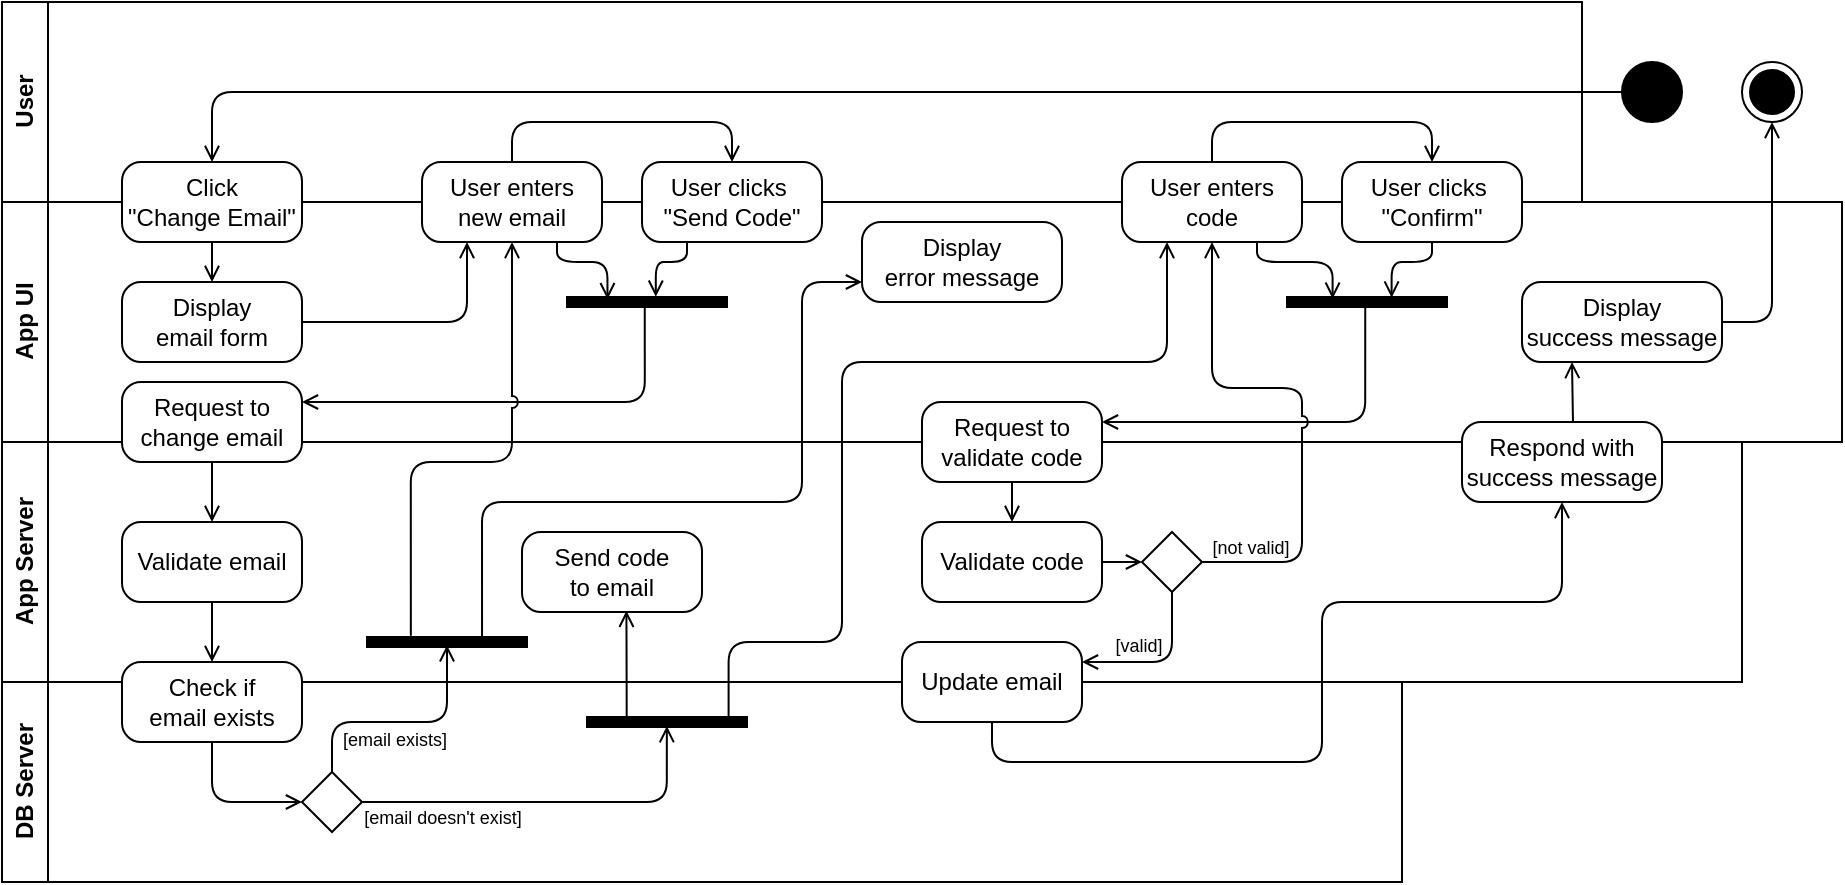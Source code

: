 <mxfile version="24.7.17">
  <diagram name="Page-1" id="KHDGIGhGzWFDvoNnHqS8">
    <mxGraphModel dx="875" dy="558" grid="1" gridSize="10" guides="1" tooltips="1" connect="1" arrows="1" fold="1" page="1" pageScale="1" pageWidth="850" pageHeight="1100" math="0" shadow="0">
      <root>
        <mxCell id="0" />
        <mxCell id="1" parent="0" />
        <mxCell id="Y5e2X1rM77SaJahhi9rT-28" value="App Server" style="swimlane;horizontal=0;whiteSpace=wrap;html=1;movable=1;resizable=1;rotatable=1;deletable=1;editable=1;locked=0;connectable=1;" parent="1" vertex="1">
          <mxGeometry x="20" y="240" width="870" height="120" as="geometry">
            <mxRectangle x="30" y="80" width="40" height="60" as="alternateBounds" />
          </mxGeometry>
        </mxCell>
        <mxCell id="WTSWxPClVqbjlggbp4Lp-15" value="Validate email" style="html=1;align=center;verticalAlign=middle;rounded=1;absoluteArcSize=1;arcSize=19;dashed=0;whiteSpace=wrap;" parent="Y5e2X1rM77SaJahhi9rT-28" vertex="1">
          <mxGeometry x="60" y="40" width="90" height="40" as="geometry" />
        </mxCell>
        <mxCell id="Y5e2X1rM77SaJahhi9rT-92" value="Send code&lt;div&gt;to email&lt;/div&gt;" style="html=1;align=center;verticalAlign=middle;rounded=1;absoluteArcSize=1;arcSize=19;dashed=0;whiteSpace=wrap;" parent="Y5e2X1rM77SaJahhi9rT-28" vertex="1">
          <mxGeometry x="260" y="45" width="90" height="40" as="geometry" />
        </mxCell>
        <mxCell id="WTSWxPClVqbjlggbp4Lp-44" value="" style="html=1;points=[];perimeter=orthogonalPerimeter;fillColor=strokeColor;rotation=90;" parent="Y5e2X1rM77SaJahhi9rT-28" vertex="1">
          <mxGeometry x="220" y="60" width="5" height="80" as="geometry" />
        </mxCell>
        <mxCell id="WTSWxPClVqbjlggbp4Lp-64" style="edgeStyle=orthogonalEdgeStyle;rounded=1;orthogonalLoop=1;jettySize=auto;html=1;exitX=1;exitY=0.5;exitDx=0;exitDy=0;entryX=0;entryY=0.5;entryDx=0;entryDy=0;curved=0;endArrow=open;endFill=0;" parent="Y5e2X1rM77SaJahhi9rT-28" source="WTSWxPClVqbjlggbp4Lp-63" target="WTSWxPClVqbjlggbp4Lp-24" edge="1">
          <mxGeometry relative="1" as="geometry" />
        </mxCell>
        <mxCell id="WTSWxPClVqbjlggbp4Lp-63" value="Validate code" style="html=1;align=center;verticalAlign=middle;rounded=1;absoluteArcSize=1;arcSize=19;dashed=0;whiteSpace=wrap;" parent="Y5e2X1rM77SaJahhi9rT-28" vertex="1">
          <mxGeometry x="460" y="40" width="90" height="40" as="geometry" />
        </mxCell>
        <mxCell id="WTSWxPClVqbjlggbp4Lp-24" value="" style="rhombus;" parent="Y5e2X1rM77SaJahhi9rT-28" vertex="1">
          <mxGeometry x="570" y="45" width="30" height="30" as="geometry" />
        </mxCell>
        <mxCell id="Y5e2X1rM77SaJahhi9rT-29" value="DB Server" style="swimlane;horizontal=0;whiteSpace=wrap;html=1;movable=1;resizable=1;rotatable=1;deletable=1;editable=1;locked=0;connectable=1;" parent="1" vertex="1">
          <mxGeometry x="20" y="360" width="700" height="100" as="geometry">
            <mxRectangle x="30" y="80" width="40" height="60" as="alternateBounds" />
          </mxGeometry>
        </mxCell>
        <mxCell id="WTSWxPClVqbjlggbp4Lp-32" style="edgeStyle=orthogonalEdgeStyle;rounded=1;orthogonalLoop=1;jettySize=auto;html=1;exitX=0.5;exitY=1;exitDx=0;exitDy=0;entryX=0;entryY=0.5;entryDx=0;entryDy=0;curved=0;endArrow=open;endFill=0;" parent="Y5e2X1rM77SaJahhi9rT-29" source="Y5e2X1rM77SaJahhi9rT-32" target="Y5e2X1rM77SaJahhi9rT-88" edge="1">
          <mxGeometry relative="1" as="geometry" />
        </mxCell>
        <mxCell id="Y5e2X1rM77SaJahhi9rT-32" value="Check if&lt;div&gt;email exists&lt;/div&gt;" style="html=1;align=center;verticalAlign=middle;rounded=1;absoluteArcSize=1;arcSize=19;dashed=0;whiteSpace=wrap;" parent="Y5e2X1rM77SaJahhi9rT-29" vertex="1">
          <mxGeometry x="60" y="-10" width="90" height="40" as="geometry" />
        </mxCell>
        <mxCell id="Y5e2X1rM77SaJahhi9rT-88" value="" style="rhombus;" parent="Y5e2X1rM77SaJahhi9rT-29" vertex="1">
          <mxGeometry x="150" y="45" width="30" height="30" as="geometry" />
        </mxCell>
        <mxCell id="WTSWxPClVqbjlggbp4Lp-56" value="" style="html=1;points=[];perimeter=orthogonalPerimeter;fillColor=strokeColor;rotation=90;" parent="Y5e2X1rM77SaJahhi9rT-29" vertex="1">
          <mxGeometry x="330" y="-20" width="5" height="80" as="geometry" />
        </mxCell>
        <mxCell id="WTSWxPClVqbjlggbp4Lp-51" style="edgeStyle=orthogonalEdgeStyle;rounded=1;orthogonalLoop=1;jettySize=auto;html=1;exitX=1;exitY=0.5;exitDx=0;exitDy=0;entryX=0.91;entryY=0.501;entryDx=0;entryDy=0;entryPerimeter=0;curved=0;endArrow=open;endFill=0;" parent="Y5e2X1rM77SaJahhi9rT-29" source="Y5e2X1rM77SaJahhi9rT-88" target="WTSWxPClVqbjlggbp4Lp-56" edge="1">
          <mxGeometry relative="1" as="geometry">
            <mxPoint x="310" y="40" as="targetPoint" />
          </mxGeometry>
        </mxCell>
        <mxCell id="WTSWxPClVqbjlggbp4Lp-53" value="&lt;font style=&quot;font-size: 9px;&quot;&gt;[email doesn&#39;t exist]&lt;/font&gt;" style="edgeLabel;html=1;align=center;verticalAlign=middle;resizable=0;points=[];" parent="WTSWxPClVqbjlggbp4Lp-51" vertex="1" connectable="0">
          <mxGeometry x="-0.799" y="1" relative="1" as="geometry">
            <mxPoint x="21" y="8" as="offset" />
          </mxGeometry>
        </mxCell>
        <mxCell id="WTSWxPClVqbjlggbp4Lp-67" value="Update email" style="html=1;align=center;verticalAlign=middle;rounded=1;absoluteArcSize=1;arcSize=19;dashed=0;whiteSpace=wrap;" parent="Y5e2X1rM77SaJahhi9rT-29" vertex="1">
          <mxGeometry x="450" y="-20" width="90" height="40" as="geometry" />
        </mxCell>
        <mxCell id="WTSWxPClVqbjlggbp4Lp-72" style="edgeStyle=orthogonalEdgeStyle;rounded=1;orthogonalLoop=1;jettySize=auto;html=1;exitX=0;exitY=0.5;exitDx=0;exitDy=0;entryX=0.5;entryY=0;entryDx=0;entryDy=0;curved=0;endArrow=open;endFill=0;" parent="1" source="Y5e2X1rM77SaJahhi9rT-1" target="WTSWxPClVqbjlggbp4Lp-11" edge="1">
          <mxGeometry relative="1" as="geometry" />
        </mxCell>
        <mxCell id="Y5e2X1rM77SaJahhi9rT-1" value="" style="ellipse;fillColor=strokeColor;html=1;" parent="1" vertex="1">
          <mxGeometry x="830" y="50" width="30" height="30" as="geometry" />
        </mxCell>
        <mxCell id="Y5e2X1rM77SaJahhi9rT-2" value="" style="ellipse;html=1;shape=endState;fillColor=strokeColor;" parent="1" vertex="1">
          <mxGeometry x="890" y="50" width="30" height="30" as="geometry" />
        </mxCell>
        <mxCell id="Y5e2X1rM77SaJahhi9rT-25" value="App UI" style="swimlane;horizontal=0;whiteSpace=wrap;html=1;movable=1;resizable=1;rotatable=1;deletable=1;editable=1;locked=0;connectable=1;" parent="1" vertex="1">
          <mxGeometry x="20" y="120" width="920" height="120" as="geometry">
            <mxRectangle x="30" y="80" width="40" height="60" as="alternateBounds" />
          </mxGeometry>
        </mxCell>
        <mxCell id="Y5e2X1rM77SaJahhi9rT-21" value="User" style="swimlane;horizontal=0;whiteSpace=wrap;html=1;movable=1;resizable=1;rotatable=1;deletable=1;editable=1;locked=0;connectable=1;" parent="Y5e2X1rM77SaJahhi9rT-25" vertex="1">
          <mxGeometry y="-100" width="790" height="100" as="geometry">
            <mxRectangle x="20" y="20" width="40" height="60" as="alternateBounds" />
          </mxGeometry>
        </mxCell>
        <mxCell id="WTSWxPClVqbjlggbp4Lp-60" value="User clicks&amp;nbsp;&lt;div&gt;&quot;Confirm&quot;&lt;/div&gt;" style="html=1;align=center;verticalAlign=middle;rounded=1;absoluteArcSize=1;arcSize=19;dashed=0;whiteSpace=wrap;" parent="Y5e2X1rM77SaJahhi9rT-21" vertex="1">
          <mxGeometry x="670" y="80" width="90" height="40" as="geometry" />
        </mxCell>
        <mxCell id="Y5e2X1rM77SaJahhi9rT-59" value="User clicks&amp;nbsp;&lt;div&gt;&quot;Send Code&quot;&lt;/div&gt;" style="html=1;align=center;verticalAlign=middle;rounded=1;absoluteArcSize=1;arcSize=19;dashed=0;whiteSpace=wrap;" parent="Y5e2X1rM77SaJahhi9rT-25" vertex="1">
          <mxGeometry x="320" y="-20" width="90" height="40" as="geometry" />
        </mxCell>
        <mxCell id="zqb-nu4IpoxOfOdAN-1O-3" style="edgeStyle=orthogonalEdgeStyle;rounded=1;orthogonalLoop=1;jettySize=auto;html=1;exitX=0.5;exitY=0;exitDx=0;exitDy=0;entryX=0.5;entryY=0;entryDx=0;entryDy=0;curved=0;endArrow=open;endFill=0;" edge="1" parent="Y5e2X1rM77SaJahhi9rT-25" source="Y5e2X1rM77SaJahhi9rT-8" target="Y5e2X1rM77SaJahhi9rT-59">
          <mxGeometry relative="1" as="geometry" />
        </mxCell>
        <mxCell id="Y5e2X1rM77SaJahhi9rT-8" value="User enters&lt;div&gt;new email&lt;/div&gt;" style="html=1;align=center;verticalAlign=middle;rounded=1;absoluteArcSize=1;arcSize=19;dashed=0;whiteSpace=wrap;" parent="Y5e2X1rM77SaJahhi9rT-25" vertex="1">
          <mxGeometry x="210" y="-20" width="90" height="40" as="geometry" />
        </mxCell>
        <mxCell id="munvRfBQ2IFROYm9csKq-1" style="edgeStyle=orthogonalEdgeStyle;rounded=1;orthogonalLoop=1;jettySize=auto;html=1;exitX=0.5;exitY=1;exitDx=0;exitDy=0;entryX=0.5;entryY=0;entryDx=0;entryDy=0;curved=0;endArrow=open;endFill=0;" parent="Y5e2X1rM77SaJahhi9rT-25" source="WTSWxPClVqbjlggbp4Lp-11" target="WTSWxPClVqbjlggbp4Lp-17" edge="1">
          <mxGeometry relative="1" as="geometry" />
        </mxCell>
        <mxCell id="WTSWxPClVqbjlggbp4Lp-11" value="Click&lt;div&gt;&quot;Change Email&quot;&lt;/div&gt;" style="html=1;align=center;verticalAlign=middle;rounded=1;absoluteArcSize=1;arcSize=19;dashed=0;whiteSpace=wrap;" parent="Y5e2X1rM77SaJahhi9rT-25" vertex="1">
          <mxGeometry x="60" y="-20" width="90" height="40" as="geometry" />
        </mxCell>
        <mxCell id="zqb-nu4IpoxOfOdAN-1O-4" style="edgeStyle=orthogonalEdgeStyle;rounded=1;orthogonalLoop=1;jettySize=auto;html=1;exitX=1;exitY=0.5;exitDx=0;exitDy=0;entryX=0.25;entryY=1;entryDx=0;entryDy=0;curved=0;endArrow=open;endFill=0;" edge="1" parent="Y5e2X1rM77SaJahhi9rT-25" source="WTSWxPClVqbjlggbp4Lp-17" target="Y5e2X1rM77SaJahhi9rT-8">
          <mxGeometry relative="1" as="geometry" />
        </mxCell>
        <mxCell id="WTSWxPClVqbjlggbp4Lp-17" value="Display&lt;div&gt;email form&lt;/div&gt;" style="html=1;align=center;verticalAlign=middle;rounded=1;absoluteArcSize=1;arcSize=19;dashed=0;whiteSpace=wrap;" parent="Y5e2X1rM77SaJahhi9rT-25" vertex="1">
          <mxGeometry x="60" y="40" width="90" height="40" as="geometry" />
        </mxCell>
        <mxCell id="Y5e2X1rM77SaJahhi9rT-66" value="Request to&lt;div&gt;change email&lt;/div&gt;" style="html=1;align=center;verticalAlign=middle;rounded=1;absoluteArcSize=1;arcSize=19;dashed=0;whiteSpace=wrap;" parent="Y5e2X1rM77SaJahhi9rT-25" vertex="1">
          <mxGeometry x="60" y="90" width="90" height="40" as="geometry" />
        </mxCell>
        <mxCell id="Y5e2X1rM77SaJahhi9rT-75" value="Display&lt;div&gt;error message&lt;/div&gt;" style="html=1;align=center;verticalAlign=middle;rounded=1;absoluteArcSize=1;arcSize=19;dashed=0;whiteSpace=wrap;" parent="Y5e2X1rM77SaJahhi9rT-25" vertex="1">
          <mxGeometry x="430" y="10" width="100" height="40" as="geometry" />
        </mxCell>
        <mxCell id="zqb-nu4IpoxOfOdAN-1O-2" style="edgeStyle=orthogonalEdgeStyle;rounded=1;orthogonalLoop=1;jettySize=auto;html=1;exitX=0.5;exitY=0;exitDx=0;exitDy=0;entryX=0.5;entryY=0;entryDx=0;entryDy=0;curved=0;endArrow=open;endFill=0;" edge="1" parent="Y5e2X1rM77SaJahhi9rT-25" source="WTSWxPClVqbjlggbp4Lp-55" target="WTSWxPClVqbjlggbp4Lp-60">
          <mxGeometry relative="1" as="geometry" />
        </mxCell>
        <mxCell id="WTSWxPClVqbjlggbp4Lp-55" value="User enters code" style="html=1;align=center;verticalAlign=middle;rounded=1;absoluteArcSize=1;arcSize=19;dashed=0;whiteSpace=wrap;" parent="Y5e2X1rM77SaJahhi9rT-25" vertex="1">
          <mxGeometry x="560" y="-20" width="90" height="40" as="geometry" />
        </mxCell>
        <mxCell id="WTSWxPClVqbjlggbp4Lp-90" style="edgeStyle=orthogonalEdgeStyle;rounded=1;orthogonalLoop=1;jettySize=auto;html=1;exitX=1.003;exitY=0.511;exitDx=0;exitDy=0;exitPerimeter=0;entryX=1;entryY=0.25;entryDx=0;entryDy=0;curved=0;endArrow=open;endFill=0;" parent="Y5e2X1rM77SaJahhi9rT-25" source="WTSWxPClVqbjlggbp4Lp-87" target="WTSWxPClVqbjlggbp4Lp-59" edge="1">
          <mxGeometry relative="1" as="geometry">
            <mxPoint x="590" y="100" as="targetPoint" />
          </mxGeometry>
        </mxCell>
        <mxCell id="WTSWxPClVqbjlggbp4Lp-59" value="Request to&lt;div&gt;validate code&lt;/div&gt;" style="html=1;align=center;verticalAlign=middle;rounded=1;absoluteArcSize=1;arcSize=19;dashed=0;whiteSpace=wrap;" parent="Y5e2X1rM77SaJahhi9rT-25" vertex="1">
          <mxGeometry x="460" y="100" width="90" height="40" as="geometry" />
        </mxCell>
        <mxCell id="WTSWxPClVqbjlggbp4Lp-75" value="&lt;div&gt;Display&lt;/div&gt;&lt;div&gt;success message&lt;/div&gt;" style="html=1;align=center;verticalAlign=middle;rounded=1;absoluteArcSize=1;arcSize=19;dashed=0;whiteSpace=wrap;" parent="Y5e2X1rM77SaJahhi9rT-25" vertex="1">
          <mxGeometry x="760" y="40" width="100" height="40" as="geometry" />
        </mxCell>
        <mxCell id="WTSWxPClVqbjlggbp4Lp-80" value="" style="html=1;points=[];perimeter=orthogonalPerimeter;fillColor=strokeColor;rotation=90;" parent="Y5e2X1rM77SaJahhi9rT-25" vertex="1">
          <mxGeometry x="320" y="10" width="5" height="80" as="geometry" />
        </mxCell>
        <mxCell id="WTSWxPClVqbjlggbp4Lp-82" style="edgeStyle=orthogonalEdgeStyle;rounded=1;orthogonalLoop=1;jettySize=auto;html=1;exitX=0.25;exitY=1;exitDx=0;exitDy=0;entryX=-0.031;entryY=0.445;entryDx=0;entryDy=0;entryPerimeter=0;curved=0;endArrow=open;endFill=0;" parent="Y5e2X1rM77SaJahhi9rT-25" source="Y5e2X1rM77SaJahhi9rT-59" target="WTSWxPClVqbjlggbp4Lp-80" edge="1">
          <mxGeometry relative="1" as="geometry">
            <Array as="points">
              <mxPoint x="343" y="30" />
              <mxPoint x="327" y="30" />
            </Array>
          </mxGeometry>
        </mxCell>
        <mxCell id="WTSWxPClVqbjlggbp4Lp-85" style="edgeStyle=orthogonalEdgeStyle;rounded=1;orthogonalLoop=1;jettySize=auto;html=1;exitX=0.75;exitY=1;exitDx=0;exitDy=0;entryX=0.224;entryY=0.747;entryDx=0;entryDy=0;entryPerimeter=0;curved=0;endArrow=open;endFill=0;" parent="Y5e2X1rM77SaJahhi9rT-25" source="Y5e2X1rM77SaJahhi9rT-8" target="WTSWxPClVqbjlggbp4Lp-80" edge="1">
          <mxGeometry relative="1" as="geometry">
            <Array as="points">
              <mxPoint x="278" y="30" />
              <mxPoint x="303" y="30" />
            </Array>
          </mxGeometry>
        </mxCell>
        <mxCell id="WTSWxPClVqbjlggbp4Lp-87" value="" style="html=1;points=[];perimeter=orthogonalPerimeter;fillColor=strokeColor;rotation=90;" parent="Y5e2X1rM77SaJahhi9rT-25" vertex="1">
          <mxGeometry x="680" y="10" width="5" height="80" as="geometry" />
        </mxCell>
        <mxCell id="WTSWxPClVqbjlggbp4Lp-88" style="edgeStyle=orthogonalEdgeStyle;rounded=1;orthogonalLoop=1;jettySize=auto;html=1;exitX=0.75;exitY=1;exitDx=0;exitDy=0;entryX=0.169;entryY=0.715;entryDx=0;entryDy=0;entryPerimeter=0;curved=0;endArrow=open;endFill=0;" parent="Y5e2X1rM77SaJahhi9rT-25" source="WTSWxPClVqbjlggbp4Lp-55" target="WTSWxPClVqbjlggbp4Lp-87" edge="1">
          <mxGeometry relative="1" as="geometry">
            <mxPoint x="667" y="50" as="targetPoint" />
            <Array as="points">
              <mxPoint x="627" y="30" />
              <mxPoint x="665" y="30" />
            </Array>
          </mxGeometry>
        </mxCell>
        <mxCell id="WTSWxPClVqbjlggbp4Lp-89" style="edgeStyle=orthogonalEdgeStyle;rounded=1;orthogonalLoop=1;jettySize=auto;html=1;exitX=0.5;exitY=1;exitDx=0;exitDy=0;entryX=0.063;entryY=0.346;entryDx=0;entryDy=0;entryPerimeter=0;curved=0;endArrow=open;endFill=0;" parent="Y5e2X1rM77SaJahhi9rT-25" source="WTSWxPClVqbjlggbp4Lp-60" target="WTSWxPClVqbjlggbp4Lp-87" edge="1">
          <mxGeometry relative="1" as="geometry">
            <Array as="points">
              <mxPoint x="715" y="30" />
              <mxPoint x="695" y="30" />
            </Array>
          </mxGeometry>
        </mxCell>
        <mxCell id="WTSWxPClVqbjlggbp4Lp-86" style="edgeStyle=orthogonalEdgeStyle;rounded=1;orthogonalLoop=1;jettySize=auto;html=1;exitX=0.889;exitY=0.514;exitDx=0;exitDy=0;exitPerimeter=0;entryX=1;entryY=0.25;entryDx=0;entryDy=0;curved=0;endArrow=open;endFill=0;" parent="Y5e2X1rM77SaJahhi9rT-25" source="WTSWxPClVqbjlggbp4Lp-80" target="Y5e2X1rM77SaJahhi9rT-66" edge="1">
          <mxGeometry relative="1" as="geometry">
            <mxPoint x="350" y="150" as="targetPoint" />
          </mxGeometry>
        </mxCell>
        <mxCell id="WTSWxPClVqbjlggbp4Lp-30" style="edgeStyle=orthogonalEdgeStyle;rounded=1;orthogonalLoop=1;jettySize=auto;html=1;exitX=0.5;exitY=1;exitDx=0;exitDy=0;entryX=0.5;entryY=0;entryDx=0;entryDy=0;curved=0;endArrow=open;endFill=0;" parent="1" source="WTSWxPClVqbjlggbp4Lp-15" target="Y5e2X1rM77SaJahhi9rT-32" edge="1">
          <mxGeometry relative="1" as="geometry" />
        </mxCell>
        <mxCell id="WTSWxPClVqbjlggbp4Lp-16" value="" style="edgeStyle=orthogonalEdgeStyle;rounded=1;orthogonalLoop=1;jettySize=auto;html=1;exitX=0.5;exitY=1;exitDx=0;exitDy=0;entryX=0.5;entryY=0;entryDx=0;entryDy=0;curved=0;endArrow=open;endFill=0;" parent="1" source="Y5e2X1rM77SaJahhi9rT-66" target="WTSWxPClVqbjlggbp4Lp-15" edge="1">
          <mxGeometry relative="1" as="geometry">
            <mxPoint x="125" y="250" as="sourcePoint" />
            <mxPoint x="125" y="330" as="targetPoint" />
          </mxGeometry>
        </mxCell>
        <mxCell id="WTSWxPClVqbjlggbp4Lp-46" style="edgeStyle=orthogonalEdgeStyle;rounded=1;orthogonalLoop=1;jettySize=auto;html=1;exitX=0.5;exitY=0;exitDx=0;exitDy=0;entryX=0.82;entryY=0.5;entryDx=0;entryDy=0;entryPerimeter=0;curved=0;endArrow=open;endFill=0;" parent="1" source="Y5e2X1rM77SaJahhi9rT-88" target="WTSWxPClVqbjlggbp4Lp-44" edge="1">
          <mxGeometry relative="1" as="geometry">
            <Array as="points">
              <mxPoint x="185" y="380" />
              <mxPoint x="243" y="380" />
            </Array>
          </mxGeometry>
        </mxCell>
        <mxCell id="WTSWxPClVqbjlggbp4Lp-52" value="&lt;span style=&quot;font-size: 9px;&quot;&gt;[email exists]&lt;/span&gt;" style="edgeLabel;html=1;align=center;verticalAlign=middle;resizable=0;points=[];" parent="WTSWxPClVqbjlggbp4Lp-46" vertex="1" connectable="0">
          <mxGeometry x="-0.275" y="-2" relative="1" as="geometry">
            <mxPoint x="12" y="6" as="offset" />
          </mxGeometry>
        </mxCell>
        <mxCell id="WTSWxPClVqbjlggbp4Lp-49" style="edgeStyle=orthogonalEdgeStyle;rounded=1;orthogonalLoop=1;jettySize=auto;html=1;exitX=0.185;exitY=0.281;exitDx=0;exitDy=0;exitPerimeter=0;curved=0;endArrow=open;endFill=0;jumpStyle=arc;entryX=0;entryY=0.75;entryDx=0;entryDy=0;" parent="1" source="WTSWxPClVqbjlggbp4Lp-44" target="Y5e2X1rM77SaJahhi9rT-75" edge="1">
          <mxGeometry relative="1" as="geometry">
            <mxPoint x="410" y="310" as="sourcePoint" />
            <mxPoint x="450" y="190" as="targetPoint" />
            <Array as="points">
              <mxPoint x="260" y="270" />
              <mxPoint x="420" y="270" />
              <mxPoint x="420" y="160" />
            </Array>
          </mxGeometry>
        </mxCell>
        <mxCell id="WTSWxPClVqbjlggbp4Lp-57" style="edgeStyle=orthogonalEdgeStyle;rounded=1;orthogonalLoop=1;jettySize=auto;html=1;entryX=0.58;entryY=0.985;entryDx=0;entryDy=0;exitX=0.036;exitY=0.752;exitDx=0;exitDy=0;exitPerimeter=0;curved=0;endArrow=open;endFill=0;entryPerimeter=0;" parent="1" source="WTSWxPClVqbjlggbp4Lp-56" target="Y5e2X1rM77SaJahhi9rT-92" edge="1">
          <mxGeometry relative="1" as="geometry">
            <mxPoint x="320" y="370" as="sourcePoint" />
          </mxGeometry>
        </mxCell>
        <mxCell id="WTSWxPClVqbjlggbp4Lp-69" style="edgeStyle=orthogonalEdgeStyle;rounded=1;orthogonalLoop=1;jettySize=auto;html=1;exitX=0.5;exitY=1;exitDx=0;exitDy=0;entryX=1;entryY=0.25;entryDx=0;entryDy=0;curved=0;endArrow=open;endFill=0;" parent="1" source="WTSWxPClVqbjlggbp4Lp-24" target="WTSWxPClVqbjlggbp4Lp-67" edge="1">
          <mxGeometry relative="1" as="geometry" />
        </mxCell>
        <mxCell id="WTSWxPClVqbjlggbp4Lp-70" value="&lt;font style=&quot;font-size: 9px;&quot;&gt;[valid]&lt;/font&gt;" style="edgeLabel;html=1;align=center;verticalAlign=middle;resizable=0;points=[];" parent="WTSWxPClVqbjlggbp4Lp-69" vertex="1" connectable="0">
          <mxGeometry x="0.061" y="-1" relative="1" as="geometry">
            <mxPoint x="-10" y="-8" as="offset" />
          </mxGeometry>
        </mxCell>
        <mxCell id="WTSWxPClVqbjlggbp4Lp-74" style="edgeStyle=orthogonalEdgeStyle;rounded=1;orthogonalLoop=1;jettySize=auto;html=1;exitX=0.5;exitY=1;exitDx=0;exitDy=0;entryX=0.5;entryY=1;entryDx=0;entryDy=0;curved=0;endArrow=open;endFill=0;" parent="1" source="WTSWxPClVqbjlggbp4Lp-67" target="WTSWxPClVqbjlggbp4Lp-73" edge="1">
          <mxGeometry relative="1" as="geometry">
            <Array as="points">
              <mxPoint x="515" y="400" />
              <mxPoint x="680" y="400" />
              <mxPoint x="680" y="320" />
              <mxPoint x="800" y="320" />
            </Array>
          </mxGeometry>
        </mxCell>
        <mxCell id="WTSWxPClVqbjlggbp4Lp-79" style="edgeStyle=orthogonalEdgeStyle;rounded=1;orthogonalLoop=1;jettySize=auto;html=1;exitX=1;exitY=0.5;exitDx=0;exitDy=0;entryX=0.5;entryY=1;entryDx=0;entryDy=0;curved=0;endArrow=open;endFill=0;" parent="1" source="WTSWxPClVqbjlggbp4Lp-75" target="Y5e2X1rM77SaJahhi9rT-2" edge="1">
          <mxGeometry relative="1" as="geometry" />
        </mxCell>
        <mxCell id="WTSWxPClVqbjlggbp4Lp-73" value="Respond with&lt;div&gt;success message&lt;/div&gt;" style="html=1;align=center;verticalAlign=middle;rounded=1;absoluteArcSize=1;arcSize=19;dashed=0;whiteSpace=wrap;" parent="1" vertex="1">
          <mxGeometry x="750" y="230" width="100" height="40" as="geometry" />
        </mxCell>
        <mxCell id="WTSWxPClVqbjlggbp4Lp-92" style="edgeStyle=orthogonalEdgeStyle;rounded=1;orthogonalLoop=1;jettySize=auto;html=1;exitX=0.555;exitY=0.013;exitDx=0;exitDy=0;entryX=0.25;entryY=1;entryDx=0;entryDy=0;curved=0;endArrow=open;endFill=0;exitPerimeter=0;" parent="1" source="WTSWxPClVqbjlggbp4Lp-73" target="WTSWxPClVqbjlggbp4Lp-75" edge="1">
          <mxGeometry relative="1" as="geometry" />
        </mxCell>
        <mxCell id="munvRfBQ2IFROYm9csKq-44" style="edgeStyle=orthogonalEdgeStyle;rounded=1;orthogonalLoop=1;jettySize=auto;html=1;exitX=0.5;exitY=1;exitDx=0;exitDy=0;entryX=0.5;entryY=0;entryDx=0;entryDy=0;endArrow=open;endFill=0;curved=0;" parent="1" source="WTSWxPClVqbjlggbp4Lp-59" target="WTSWxPClVqbjlggbp4Lp-63" edge="1">
          <mxGeometry relative="1" as="geometry" />
        </mxCell>
        <mxCell id="zqb-nu4IpoxOfOdAN-1O-1" style="edgeStyle=orthogonalEdgeStyle;rounded=1;orthogonalLoop=1;jettySize=auto;html=1;exitX=0.162;exitY=0.115;exitDx=0;exitDy=0;exitPerimeter=0;entryX=0.25;entryY=1;entryDx=0;entryDy=0;curved=0;endArrow=open;endFill=0;" edge="1" parent="1" source="WTSWxPClVqbjlggbp4Lp-56" target="WTSWxPClVqbjlggbp4Lp-55">
          <mxGeometry relative="1" as="geometry">
            <mxPoint x="600" y="180" as="targetPoint" />
            <Array as="points">
              <mxPoint x="383" y="340" />
              <mxPoint x="440" y="340" />
              <mxPoint x="440" y="200" />
              <mxPoint x="602" y="200" />
            </Array>
          </mxGeometry>
        </mxCell>
        <mxCell id="zqb-nu4IpoxOfOdAN-1O-6" style="edgeStyle=orthogonalEdgeStyle;rounded=1;orthogonalLoop=1;jettySize=auto;html=1;exitX=-0.114;exitY=0.726;exitDx=0;exitDy=0;exitPerimeter=0;entryX=0.5;entryY=1;entryDx=0;entryDy=0;jumpStyle=arc;curved=0;endArrow=open;endFill=0;" edge="1" parent="1" source="WTSWxPClVqbjlggbp4Lp-44" target="Y5e2X1rM77SaJahhi9rT-8">
          <mxGeometry relative="1" as="geometry">
            <mxPoint x="275.31" y="180" as="targetPoint" />
            <Array as="points">
              <mxPoint x="224" y="250" />
              <mxPoint x="275" y="250" />
            </Array>
          </mxGeometry>
        </mxCell>
        <mxCell id="WTSWxPClVqbjlggbp4Lp-65" style="edgeStyle=orthogonalEdgeStyle;rounded=1;orthogonalLoop=1;jettySize=auto;html=1;exitX=1;exitY=0.5;exitDx=0;exitDy=0;entryX=0.5;entryY=1;entryDx=0;entryDy=0;jumpStyle=arc;curved=0;endArrow=open;endFill=0;" parent="1" source="WTSWxPClVqbjlggbp4Lp-24" target="WTSWxPClVqbjlggbp4Lp-55" edge="1">
          <mxGeometry relative="1" as="geometry">
            <mxPoint x="651.06" y="272.385" as="targetPoint" />
            <Array as="points">
              <mxPoint x="670" y="300" />
              <mxPoint x="670" y="213" />
              <mxPoint x="625" y="213" />
            </Array>
          </mxGeometry>
        </mxCell>
        <mxCell id="WTSWxPClVqbjlggbp4Lp-66" value="&lt;font style=&quot;font-size: 9px;&quot;&gt;[not valid]&lt;/font&gt;" style="edgeLabel;html=1;align=center;verticalAlign=middle;resizable=0;points=[];" parent="WTSWxPClVqbjlggbp4Lp-65" vertex="1" connectable="0">
          <mxGeometry x="-0.229" relative="1" as="geometry">
            <mxPoint x="-26" y="40" as="offset" />
          </mxGeometry>
        </mxCell>
      </root>
    </mxGraphModel>
  </diagram>
</mxfile>
